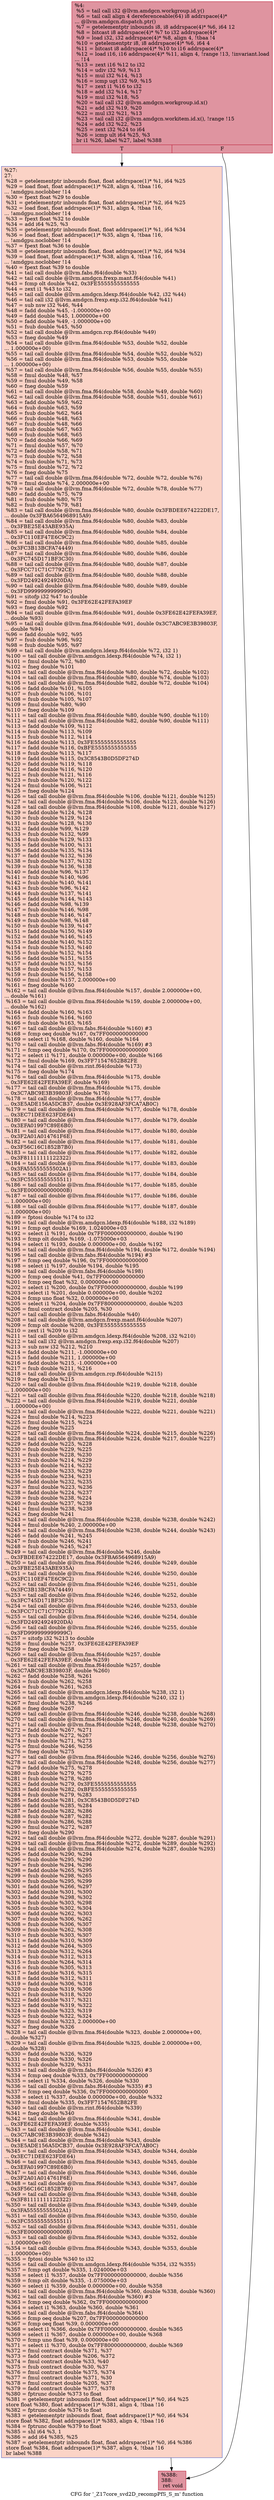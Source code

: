 digraph "CFG for '_Z17core_svd2D_recompPfS_S_m' function" {
	label="CFG for '_Z17core_svd2D_recompPfS_S_m' function";

	Node0x46a3450 [shape=record,color="#b70d28ff", style=filled, fillcolor="#b70d2870",label="{%4:\l  %5 = tail call i32 @llvm.amdgcn.workgroup.id.y()\l  %6 = tail call align 4 dereferenceable(64) i8 addrspace(4)*\l... @llvm.amdgcn.dispatch.ptr()\l  %7 = getelementptr inbounds i8, i8 addrspace(4)* %6, i64 12\l  %8 = bitcast i8 addrspace(4)* %7 to i32 addrspace(4)*\l  %9 = load i32, i32 addrspace(4)* %8, align 4, !tbaa !4\l  %10 = getelementptr i8, i8 addrspace(4)* %6, i64 4\l  %11 = bitcast i8 addrspace(4)* %10 to i16 addrspace(4)*\l  %12 = load i16, i16 addrspace(4)* %11, align 4, !range !13, !invariant.load\l... !14\l  %13 = zext i16 %12 to i32\l  %14 = udiv i32 %9, %13\l  %15 = mul i32 %14, %13\l  %16 = icmp ugt i32 %9, %15\l  %17 = zext i1 %16 to i32\l  %18 = add i32 %14, %17\l  %19 = mul i32 %18, %5\l  %20 = tail call i32 @llvm.amdgcn.workgroup.id.x()\l  %21 = add i32 %19, %20\l  %22 = mul i32 %21, %13\l  %23 = tail call i32 @llvm.amdgcn.workitem.id.x(), !range !15\l  %24 = add i32 %22, %23\l  %25 = zext i32 %24 to i64\l  %26 = icmp ult i64 %25, %3\l  br i1 %26, label %27, label %388\l|{<s0>T|<s1>F}}"];
	Node0x46a3450:s0 -> Node0x46a5d60;
	Node0x46a3450:s1 -> Node0x46a5df0;
	Node0x46a5d60 [shape=record,color="#3d50c3ff", style=filled, fillcolor="#f59c7d70",label="{%27:\l27:                                               \l  %28 = getelementptr inbounds float, float addrspace(1)* %1, i64 %25\l  %29 = load float, float addrspace(1)* %28, align 4, !tbaa !16,\l... !amdgpu.noclobber !14\l  %30 = fpext float %29 to double\l  %31 = getelementptr inbounds float, float addrspace(1)* %2, i64 %25\l  %32 = load float, float addrspace(1)* %31, align 4, !tbaa !16,\l... !amdgpu.noclobber !14\l  %33 = fpext float %32 to double\l  %34 = add i64 %25, %3\l  %35 = getelementptr inbounds float, float addrspace(1)* %1, i64 %34\l  %36 = load float, float addrspace(1)* %35, align 4, !tbaa !16,\l... !amdgpu.noclobber !14\l  %37 = fpext float %36 to double\l  %38 = getelementptr inbounds float, float addrspace(1)* %2, i64 %34\l  %39 = load float, float addrspace(1)* %38, align 4, !tbaa !16,\l... !amdgpu.noclobber !14\l  %40 = fpext float %39 to double\l  %41 = tail call double @llvm.fabs.f64(double %33)\l  %42 = tail call double @llvm.amdgcn.frexp.mant.f64(double %41)\l  %43 = fcmp olt double %42, 0x3FE5555555555555\l  %44 = zext i1 %43 to i32\l  %45 = tail call double @llvm.amdgcn.ldexp.f64(double %42, i32 %44)\l  %46 = tail call i32 @llvm.amdgcn.frexp.exp.i32.f64(double %41)\l  %47 = sub nsw i32 %46, %44\l  %48 = fadd double %45, -1.000000e+00\l  %49 = fadd double %45, 1.000000e+00\l  %50 = fadd double %49, -1.000000e+00\l  %51 = fsub double %45, %50\l  %52 = tail call double @llvm.amdgcn.rcp.f64(double %49)\l  %53 = fneg double %49\l  %54 = tail call double @llvm.fma.f64(double %53, double %52, double\l... 1.000000e+00)\l  %55 = tail call double @llvm.fma.f64(double %54, double %52, double %52)\l  %56 = tail call double @llvm.fma.f64(double %53, double %55, double\l... 1.000000e+00)\l  %57 = tail call double @llvm.fma.f64(double %56, double %55, double %55)\l  %58 = fmul double %48, %57\l  %59 = fmul double %49, %58\l  %60 = fneg double %59\l  %61 = tail call double @llvm.fma.f64(double %58, double %49, double %60)\l  %62 = tail call double @llvm.fma.f64(double %58, double %51, double %61)\l  %63 = fadd double %59, %62\l  %64 = fsub double %63, %59\l  %65 = fsub double %62, %64\l  %66 = fsub double %48, %63\l  %67 = fsub double %48, %66\l  %68 = fsub double %67, %63\l  %69 = fsub double %68, %65\l  %70 = fadd double %66, %69\l  %71 = fmul double %57, %70\l  %72 = fadd double %58, %71\l  %73 = fsub double %72, %58\l  %74 = fsub double %71, %73\l  %75 = fmul double %72, %72\l  %76 = fneg double %75\l  %77 = tail call double @llvm.fma.f64(double %72, double %72, double %76)\l  %78 = fmul double %74, 2.000000e+00\l  %79 = tail call double @llvm.fma.f64(double %72, double %78, double %77)\l  %80 = fadd double %75, %79\l  %81 = fsub double %80, %75\l  %82 = fsub double %79, %81\l  %83 = tail call double @llvm.fma.f64(double %80, double 0x3FBDEE674222DE17,\l... double 0x3FBA6564968915A9)\l  %84 = tail call double @llvm.fma.f64(double %80, double %83, double\l... 0x3FBE25E43ABE935A)\l  %85 = tail call double @llvm.fma.f64(double %80, double %84, double\l... 0x3FC110EF47E6C9C2)\l  %86 = tail call double @llvm.fma.f64(double %80, double %85, double\l... 0x3FC3B13BCFA74449)\l  %87 = tail call double @llvm.fma.f64(double %80, double %86, double\l... 0x3FC745D171BF3C30)\l  %88 = tail call double @llvm.fma.f64(double %80, double %87, double\l... 0x3FCC71C71C7792CE)\l  %89 = tail call double @llvm.fma.f64(double %80, double %88, double\l... 0x3FD24924924920DA)\l  %90 = tail call double @llvm.fma.f64(double %80, double %89, double\l... 0x3FD999999999999C)\l  %91 = sitofp i32 %47 to double\l  %92 = fmul double %91, 0x3FE62E42FEFA39EF\l  %93 = fneg double %92\l  %94 = tail call double @llvm.fma.f64(double %91, double 0x3FE62E42FEFA39EF,\l... double %93)\l  %95 = tail call double @llvm.fma.f64(double %91, double 0x3C7ABC9E3B39803F,\l... double %94)\l  %96 = fadd double %92, %95\l  %97 = fsub double %96, %92\l  %98 = fsub double %95, %97\l  %99 = tail call double @llvm.amdgcn.ldexp.f64(double %72, i32 1)\l  %100 = tail call double @llvm.amdgcn.ldexp.f64(double %74, i32 1)\l  %101 = fmul double %72, %80\l  %102 = fneg double %101\l  %103 = tail call double @llvm.fma.f64(double %80, double %72, double %102)\l  %104 = tail call double @llvm.fma.f64(double %80, double %74, double %103)\l  %105 = tail call double @llvm.fma.f64(double %82, double %72, double %104)\l  %106 = fadd double %101, %105\l  %107 = fsub double %106, %101\l  %108 = fsub double %105, %107\l  %109 = fmul double %80, %90\l  %110 = fneg double %109\l  %111 = tail call double @llvm.fma.f64(double %80, double %90, double %110)\l  %112 = tail call double @llvm.fma.f64(double %82, double %90, double %111)\l  %113 = fadd double %109, %112\l  %114 = fsub double %113, %109\l  %115 = fsub double %112, %114\l  %116 = fadd double %113, 0x3FE5555555555555\l  %117 = fadd double %116, 0xBFE5555555555555\l  %118 = fsub double %113, %117\l  %119 = fadd double %115, 0x3C8543B0D5DF274D\l  %120 = fadd double %119, %118\l  %121 = fadd double %116, %120\l  %122 = fsub double %121, %116\l  %123 = fsub double %120, %122\l  %124 = fmul double %106, %121\l  %125 = fneg double %124\l  %126 = tail call double @llvm.fma.f64(double %106, double %121, double %125)\l  %127 = tail call double @llvm.fma.f64(double %106, double %123, double %126)\l  %128 = tail call double @llvm.fma.f64(double %108, double %121, double %127)\l  %129 = fadd double %124, %128\l  %130 = fsub double %129, %124\l  %131 = fsub double %128, %130\l  %132 = fadd double %99, %129\l  %133 = fsub double %132, %99\l  %134 = fsub double %129, %133\l  %135 = fadd double %100, %131\l  %136 = fadd double %135, %134\l  %137 = fadd double %132, %136\l  %138 = fsub double %137, %132\l  %139 = fsub double %136, %138\l  %140 = fadd double %96, %137\l  %141 = fsub double %140, %96\l  %142 = fsub double %140, %141\l  %143 = fsub double %96, %142\l  %144 = fsub double %137, %141\l  %145 = fadd double %144, %143\l  %146 = fadd double %98, %139\l  %147 = fsub double %146, %98\l  %148 = fsub double %146, %147\l  %149 = fsub double %98, %148\l  %150 = fsub double %139, %147\l  %151 = fadd double %150, %149\l  %152 = fadd double %146, %145\l  %153 = fadd double %140, %152\l  %154 = fsub double %153, %140\l  %155 = fsub double %152, %154\l  %156 = fadd double %151, %155\l  %157 = fadd double %153, %156\l  %158 = fsub double %157, %153\l  %159 = fsub double %156, %158\l  %160 = fmul double %157, 2.000000e+00\l  %161 = fneg double %160\l  %162 = tail call double @llvm.fma.f64(double %157, double 2.000000e+00,\l... double %161)\l  %163 = tail call double @llvm.fma.f64(double %159, double 2.000000e+00,\l... double %162)\l  %164 = fadd double %160, %163\l  %165 = fsub double %164, %160\l  %166 = fsub double %163, %165\l  %167 = tail call double @llvm.fabs.f64(double %160) #3\l  %168 = fcmp oeq double %167, 0x7FF0000000000000\l  %169 = select i1 %168, double %160, double %164\l  %170 = tail call double @llvm.fabs.f64(double %169) #3\l  %171 = fcmp oeq double %170, 0x7FF0000000000000\l  %172 = select i1 %171, double 0.000000e+00, double %166\l  %173 = fmul double %169, 0x3FF71547652B82FE\l  %174 = tail call double @llvm.rint.f64(double %173)\l  %175 = fneg double %174\l  %176 = tail call double @llvm.fma.f64(double %175, double\l... 0x3FE62E42FEFA39EF, double %169)\l  %177 = tail call double @llvm.fma.f64(double %175, double\l... 0x3C7ABC9E3B39803F, double %176)\l  %178 = tail call double @llvm.fma.f64(double %177, double\l... 0x3E5ADE156A5DCB37, double 0x3E928AF3FCA7AB0C)\l  %179 = tail call double @llvm.fma.f64(double %177, double %178, double\l... 0x3EC71DEE623FDE64)\l  %180 = tail call double @llvm.fma.f64(double %177, double %179, double\l... 0x3EFA01997C89E6B0)\l  %181 = tail call double @llvm.fma.f64(double %177, double %180, double\l... 0x3F2A01A014761F6E)\l  %182 = tail call double @llvm.fma.f64(double %177, double %181, double\l... 0x3F56C16C1852B7B0)\l  %183 = tail call double @llvm.fma.f64(double %177, double %182, double\l... 0x3F81111111122322)\l  %184 = tail call double @llvm.fma.f64(double %177, double %183, double\l... 0x3FA55555555502A1)\l  %185 = tail call double @llvm.fma.f64(double %177, double %184, double\l... 0x3FC5555555555511)\l  %186 = tail call double @llvm.fma.f64(double %177, double %185, double\l... 0x3FE000000000000B)\l  %187 = tail call double @llvm.fma.f64(double %177, double %186, double\l... 1.000000e+00)\l  %188 = tail call double @llvm.fma.f64(double %177, double %187, double\l... 1.000000e+00)\l  %189 = fptosi double %174 to i32\l  %190 = tail call double @llvm.amdgcn.ldexp.f64(double %188, i32 %189)\l  %191 = fcmp ogt double %169, 1.024000e+03\l  %192 = select i1 %191, double 0x7FF0000000000000, double %190\l  %193 = fcmp olt double %169, -1.075000e+03\l  %194 = select i1 %193, double 0.000000e+00, double %192\l  %195 = tail call double @llvm.fma.f64(double %194, double %172, double %194)\l  %196 = tail call double @llvm.fabs.f64(double %194) #3\l  %197 = fcmp oeq double %196, 0x7FF0000000000000\l  %198 = select i1 %197, double %194, double %195\l  %199 = tail call double @llvm.fabs.f64(double %198)\l  %200 = fcmp oeq double %41, 0x7FF0000000000000\l  %201 = fcmp oeq float %32, 0.000000e+00\l  %202 = select i1 %200, double 0x7FF0000000000000, double %199\l  %203 = select i1 %201, double 0.000000e+00, double %202\l  %204 = fcmp uno float %32, 0.000000e+00\l  %205 = select i1 %204, double 0x7FF8000000000000, double %203\l  %206 = fmul contract double %205, %30\l  %207 = tail call double @llvm.fabs.f64(double %40)\l  %208 = tail call double @llvm.amdgcn.frexp.mant.f64(double %207)\l  %209 = fcmp olt double %208, 0x3FE5555555555555\l  %210 = zext i1 %209 to i32\l  %211 = tail call double @llvm.amdgcn.ldexp.f64(double %208, i32 %210)\l  %212 = tail call i32 @llvm.amdgcn.frexp.exp.i32.f64(double %207)\l  %213 = sub nsw i32 %212, %210\l  %214 = fadd double %211, -1.000000e+00\l  %215 = fadd double %211, 1.000000e+00\l  %216 = fadd double %215, -1.000000e+00\l  %217 = fsub double %211, %216\l  %218 = tail call double @llvm.amdgcn.rcp.f64(double %215)\l  %219 = fneg double %215\l  %220 = tail call double @llvm.fma.f64(double %219, double %218, double\l... 1.000000e+00)\l  %221 = tail call double @llvm.fma.f64(double %220, double %218, double %218)\l  %222 = tail call double @llvm.fma.f64(double %219, double %221, double\l... 1.000000e+00)\l  %223 = tail call double @llvm.fma.f64(double %222, double %221, double %221)\l  %224 = fmul double %214, %223\l  %225 = fmul double %215, %224\l  %226 = fneg double %225\l  %227 = tail call double @llvm.fma.f64(double %224, double %215, double %226)\l  %228 = tail call double @llvm.fma.f64(double %224, double %217, double %227)\l  %229 = fadd double %225, %228\l  %230 = fsub double %229, %225\l  %231 = fsub double %228, %230\l  %232 = fsub double %214, %229\l  %233 = fsub double %214, %232\l  %234 = fsub double %233, %229\l  %235 = fsub double %234, %231\l  %236 = fadd double %232, %235\l  %237 = fmul double %223, %236\l  %238 = fadd double %224, %237\l  %239 = fsub double %238, %224\l  %240 = fsub double %237, %239\l  %241 = fmul double %238, %238\l  %242 = fneg double %241\l  %243 = tail call double @llvm.fma.f64(double %238, double %238, double %242)\l  %244 = fmul double %240, 2.000000e+00\l  %245 = tail call double @llvm.fma.f64(double %238, double %244, double %243)\l  %246 = fadd double %241, %245\l  %247 = fsub double %246, %241\l  %248 = fsub double %245, %247\l  %249 = tail call double @llvm.fma.f64(double %246, double\l... 0x3FBDEE674222DE17, double 0x3FBA6564968915A9)\l  %250 = tail call double @llvm.fma.f64(double %246, double %249, double\l... 0x3FBE25E43ABE935A)\l  %251 = tail call double @llvm.fma.f64(double %246, double %250, double\l... 0x3FC110EF47E6C9C2)\l  %252 = tail call double @llvm.fma.f64(double %246, double %251, double\l... 0x3FC3B13BCFA74449)\l  %253 = tail call double @llvm.fma.f64(double %246, double %252, double\l... 0x3FC745D171BF3C30)\l  %254 = tail call double @llvm.fma.f64(double %246, double %253, double\l... 0x3FCC71C71C7792CE)\l  %255 = tail call double @llvm.fma.f64(double %246, double %254, double\l... 0x3FD24924924920DA)\l  %256 = tail call double @llvm.fma.f64(double %246, double %255, double\l... 0x3FD999999999999C)\l  %257 = sitofp i32 %213 to double\l  %258 = fmul double %257, 0x3FE62E42FEFA39EF\l  %259 = fneg double %258\l  %260 = tail call double @llvm.fma.f64(double %257, double\l... 0x3FE62E42FEFA39EF, double %259)\l  %261 = tail call double @llvm.fma.f64(double %257, double\l... 0x3C7ABC9E3B39803F, double %260)\l  %262 = fadd double %258, %261\l  %263 = fsub double %262, %258\l  %264 = fsub double %261, %263\l  %265 = tail call double @llvm.amdgcn.ldexp.f64(double %238, i32 1)\l  %266 = tail call double @llvm.amdgcn.ldexp.f64(double %240, i32 1)\l  %267 = fmul double %238, %246\l  %268 = fneg double %267\l  %269 = tail call double @llvm.fma.f64(double %246, double %238, double %268)\l  %270 = tail call double @llvm.fma.f64(double %246, double %240, double %269)\l  %271 = tail call double @llvm.fma.f64(double %248, double %238, double %270)\l  %272 = fadd double %267, %271\l  %273 = fsub double %272, %267\l  %274 = fsub double %271, %273\l  %275 = fmul double %246, %256\l  %276 = fneg double %275\l  %277 = tail call double @llvm.fma.f64(double %246, double %256, double %276)\l  %278 = tail call double @llvm.fma.f64(double %248, double %256, double %277)\l  %279 = fadd double %275, %278\l  %280 = fsub double %279, %275\l  %281 = fsub double %278, %280\l  %282 = fadd double %279, 0x3FE5555555555555\l  %283 = fadd double %282, 0xBFE5555555555555\l  %284 = fsub double %279, %283\l  %285 = fadd double %281, 0x3C8543B0D5DF274D\l  %286 = fadd double %285, %284\l  %287 = fadd double %282, %286\l  %288 = fsub double %287, %282\l  %289 = fsub double %286, %288\l  %290 = fmul double %272, %287\l  %291 = fneg double %290\l  %292 = tail call double @llvm.fma.f64(double %272, double %287, double %291)\l  %293 = tail call double @llvm.fma.f64(double %272, double %289, double %292)\l  %294 = tail call double @llvm.fma.f64(double %274, double %287, double %293)\l  %295 = fadd double %290, %294\l  %296 = fsub double %295, %290\l  %297 = fsub double %294, %296\l  %298 = fadd double %265, %295\l  %299 = fsub double %298, %265\l  %300 = fsub double %295, %299\l  %301 = fadd double %266, %297\l  %302 = fadd double %301, %300\l  %303 = fadd double %298, %302\l  %304 = fsub double %303, %298\l  %305 = fsub double %302, %304\l  %306 = fadd double %262, %303\l  %307 = fsub double %306, %262\l  %308 = fsub double %306, %307\l  %309 = fsub double %262, %308\l  %310 = fsub double %303, %307\l  %311 = fadd double %310, %309\l  %312 = fadd double %264, %305\l  %313 = fsub double %312, %264\l  %314 = fsub double %312, %313\l  %315 = fsub double %264, %314\l  %316 = fsub double %305, %313\l  %317 = fadd double %316, %315\l  %318 = fadd double %312, %311\l  %319 = fadd double %306, %318\l  %320 = fsub double %319, %306\l  %321 = fsub double %318, %320\l  %322 = fadd double %317, %321\l  %323 = fadd double %319, %322\l  %324 = fsub double %323, %319\l  %325 = fsub double %322, %324\l  %326 = fmul double %323, 2.000000e+00\l  %327 = fneg double %326\l  %328 = tail call double @llvm.fma.f64(double %323, double 2.000000e+00,\l... double %327)\l  %329 = tail call double @llvm.fma.f64(double %325, double 2.000000e+00,\l... double %328)\l  %330 = fadd double %326, %329\l  %331 = fsub double %330, %326\l  %332 = fsub double %329, %331\l  %333 = tail call double @llvm.fabs.f64(double %326) #3\l  %334 = fcmp oeq double %333, 0x7FF0000000000000\l  %335 = select i1 %334, double %326, double %330\l  %336 = tail call double @llvm.fabs.f64(double %335) #3\l  %337 = fcmp oeq double %336, 0x7FF0000000000000\l  %338 = select i1 %337, double 0.000000e+00, double %332\l  %339 = fmul double %335, 0x3FF71547652B82FE\l  %340 = tail call double @llvm.rint.f64(double %339)\l  %341 = fneg double %340\l  %342 = tail call double @llvm.fma.f64(double %341, double\l... 0x3FE62E42FEFA39EF, double %335)\l  %343 = tail call double @llvm.fma.f64(double %341, double\l... 0x3C7ABC9E3B39803F, double %342)\l  %344 = tail call double @llvm.fma.f64(double %343, double\l... 0x3E5ADE156A5DCB37, double 0x3E928AF3FCA7AB0C)\l  %345 = tail call double @llvm.fma.f64(double %343, double %344, double\l... 0x3EC71DEE623FDE64)\l  %346 = tail call double @llvm.fma.f64(double %343, double %345, double\l... 0x3EFA01997C89E6B0)\l  %347 = tail call double @llvm.fma.f64(double %343, double %346, double\l... 0x3F2A01A014761F6E)\l  %348 = tail call double @llvm.fma.f64(double %343, double %347, double\l... 0x3F56C16C1852B7B0)\l  %349 = tail call double @llvm.fma.f64(double %343, double %348, double\l... 0x3F81111111122322)\l  %350 = tail call double @llvm.fma.f64(double %343, double %349, double\l... 0x3FA55555555502A1)\l  %351 = tail call double @llvm.fma.f64(double %343, double %350, double\l... 0x3FC5555555555511)\l  %352 = tail call double @llvm.fma.f64(double %343, double %351, double\l... 0x3FE000000000000B)\l  %353 = tail call double @llvm.fma.f64(double %343, double %352, double\l... 1.000000e+00)\l  %354 = tail call double @llvm.fma.f64(double %343, double %353, double\l... 1.000000e+00)\l  %355 = fptosi double %340 to i32\l  %356 = tail call double @llvm.amdgcn.ldexp.f64(double %354, i32 %355)\l  %357 = fcmp ogt double %335, 1.024000e+03\l  %358 = select i1 %357, double 0x7FF0000000000000, double %356\l  %359 = fcmp olt double %335, -1.075000e+03\l  %360 = select i1 %359, double 0.000000e+00, double %358\l  %361 = tail call double @llvm.fma.f64(double %360, double %338, double %360)\l  %362 = tail call double @llvm.fabs.f64(double %360) #3\l  %363 = fcmp oeq double %362, 0x7FF0000000000000\l  %364 = select i1 %363, double %360, double %361\l  %365 = tail call double @llvm.fabs.f64(double %364)\l  %366 = fcmp oeq double %207, 0x7FF0000000000000\l  %367 = fcmp oeq float %39, 0.000000e+00\l  %368 = select i1 %366, double 0x7FF0000000000000, double %365\l  %369 = select i1 %367, double 0.000000e+00, double %368\l  %370 = fcmp uno float %39, 0.000000e+00\l  %371 = select i1 %370, double 0x7FF8000000000000, double %369\l  %372 = fmul contract double %371, %37\l  %373 = fadd contract double %206, %372\l  %374 = fmul contract double %33, %40\l  %375 = fsub contract double %30, %37\l  %376 = fmul contract double %375, %374\l  %377 = fmul contract double %371, %30\l  %378 = fmul contract double %205, %37\l  %379 = fadd contract double %377, %378\l  %380 = fptrunc double %373 to float\l  %381 = getelementptr inbounds float, float addrspace(1)* %0, i64 %25\l  store float %380, float addrspace(1)* %381, align 4, !tbaa !16\l  %382 = fptrunc double %376 to float\l  %383 = getelementptr inbounds float, float addrspace(1)* %0, i64 %34\l  store float %382, float addrspace(1)* %383, align 4, !tbaa !16\l  %384 = fptrunc double %379 to float\l  %385 = shl i64 %3, 1\l  %386 = add i64 %385, %25\l  %387 = getelementptr inbounds float, float addrspace(1)* %0, i64 %386\l  store float %384, float addrspace(1)* %387, align 4, !tbaa !16\l  br label %388\l}"];
	Node0x46a5d60 -> Node0x46a5df0;
	Node0x46a5df0 [shape=record,color="#b70d28ff", style=filled, fillcolor="#b70d2870",label="{%388:\l388:                                              \l  ret void\l}"];
}
